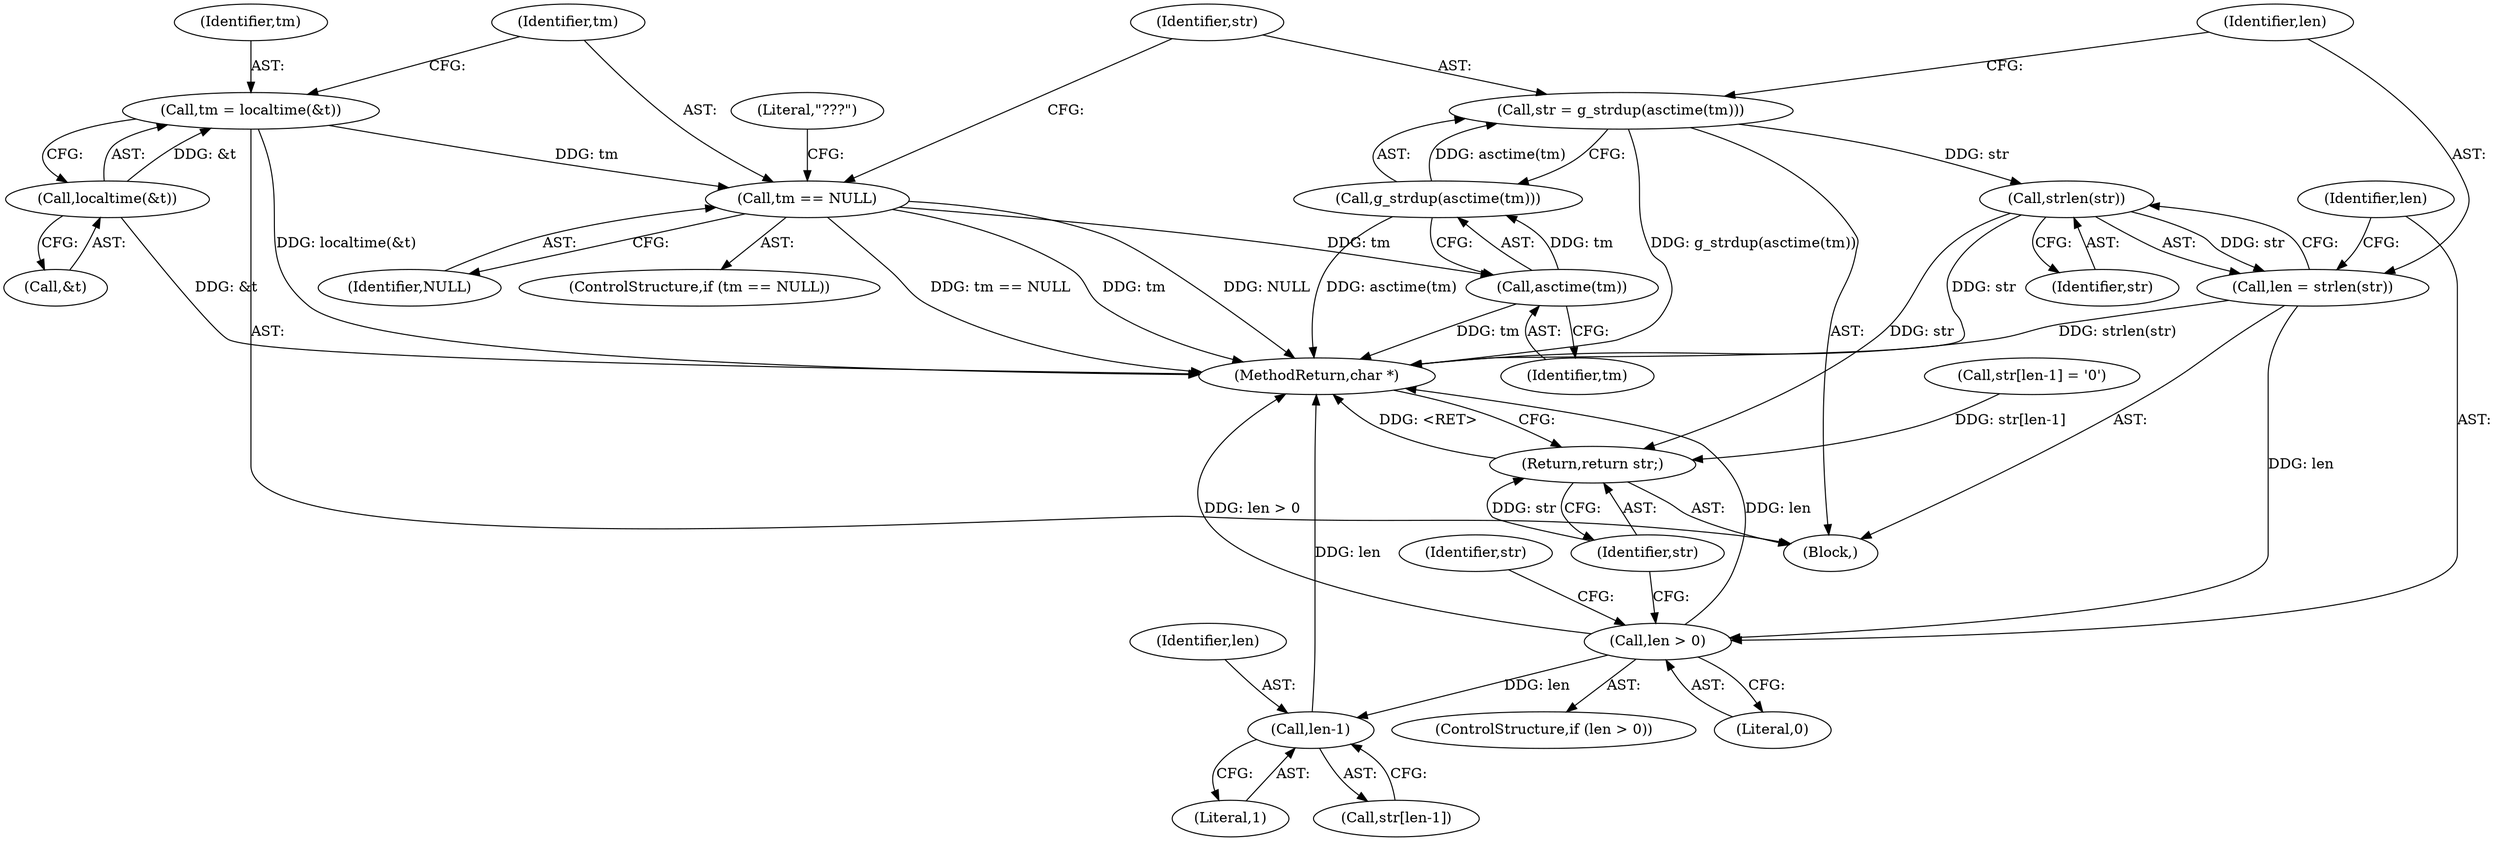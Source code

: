 digraph "0_irssi_5e26325317c72a04c1610ad952974e206384d291@API" {
"1000118" [label="(Call,str = g_strdup(asctime(tm)))"];
"1000120" [label="(Call,g_strdup(asctime(tm)))"];
"1000121" [label="(Call,asctime(tm))"];
"1000112" [label="(Call,tm == NULL)"];
"1000106" [label="(Call,tm = localtime(&t))"];
"1000108" [label="(Call,localtime(&t))"];
"1000125" [label="(Call,strlen(str))"];
"1000123" [label="(Call,len = strlen(str))"];
"1000128" [label="(Call,len > 0)"];
"1000134" [label="(Call,len-1)"];
"1000138" [label="(Return,return str;)"];
"1000113" [label="(Identifier,tm)"];
"1000106" [label="(Call,tm = localtime(&t))"];
"1000126" [label="(Identifier,str)"];
"1000108" [label="(Call,localtime(&t))"];
"1000122" [label="(Identifier,tm)"];
"1000123" [label="(Call,len = strlen(str))"];
"1000118" [label="(Call,str = g_strdup(asctime(tm)))"];
"1000138" [label="(Return,return str;)"];
"1000130" [label="(Literal,0)"];
"1000102" [label="(Block,)"];
"1000111" [label="(ControlStructure,if (tm == NULL))"];
"1000134" [label="(Call,len-1)"];
"1000140" [label="(MethodReturn,char *)"];
"1000135" [label="(Identifier,len)"];
"1000125" [label="(Call,strlen(str))"];
"1000107" [label="(Identifier,tm)"];
"1000121" [label="(Call,asctime(tm))"];
"1000133" [label="(Identifier,str)"];
"1000120" [label="(Call,g_strdup(asctime(tm)))"];
"1000114" [label="(Identifier,NULL)"];
"1000136" [label="(Literal,1)"];
"1000117" [label="(Literal,\"???\")"];
"1000139" [label="(Identifier,str)"];
"1000129" [label="(Identifier,len)"];
"1000119" [label="(Identifier,str)"];
"1000127" [label="(ControlStructure,if (len > 0))"];
"1000109" [label="(Call,&t)"];
"1000132" [label="(Call,str[len-1])"];
"1000128" [label="(Call,len > 0)"];
"1000131" [label="(Call,str[len-1] = '\0')"];
"1000112" [label="(Call,tm == NULL)"];
"1000124" [label="(Identifier,len)"];
"1000118" -> "1000102"  [label="AST: "];
"1000118" -> "1000120"  [label="CFG: "];
"1000119" -> "1000118"  [label="AST: "];
"1000120" -> "1000118"  [label="AST: "];
"1000124" -> "1000118"  [label="CFG: "];
"1000118" -> "1000140"  [label="DDG: g_strdup(asctime(tm))"];
"1000120" -> "1000118"  [label="DDG: asctime(tm)"];
"1000118" -> "1000125"  [label="DDG: str"];
"1000120" -> "1000121"  [label="CFG: "];
"1000121" -> "1000120"  [label="AST: "];
"1000120" -> "1000140"  [label="DDG: asctime(tm)"];
"1000121" -> "1000120"  [label="DDG: tm"];
"1000121" -> "1000122"  [label="CFG: "];
"1000122" -> "1000121"  [label="AST: "];
"1000121" -> "1000140"  [label="DDG: tm"];
"1000112" -> "1000121"  [label="DDG: tm"];
"1000112" -> "1000111"  [label="AST: "];
"1000112" -> "1000114"  [label="CFG: "];
"1000113" -> "1000112"  [label="AST: "];
"1000114" -> "1000112"  [label="AST: "];
"1000117" -> "1000112"  [label="CFG: "];
"1000119" -> "1000112"  [label="CFG: "];
"1000112" -> "1000140"  [label="DDG: NULL"];
"1000112" -> "1000140"  [label="DDG: tm == NULL"];
"1000112" -> "1000140"  [label="DDG: tm"];
"1000106" -> "1000112"  [label="DDG: tm"];
"1000106" -> "1000102"  [label="AST: "];
"1000106" -> "1000108"  [label="CFG: "];
"1000107" -> "1000106"  [label="AST: "];
"1000108" -> "1000106"  [label="AST: "];
"1000113" -> "1000106"  [label="CFG: "];
"1000106" -> "1000140"  [label="DDG: localtime(&t)"];
"1000108" -> "1000106"  [label="DDG: &t"];
"1000108" -> "1000109"  [label="CFG: "];
"1000109" -> "1000108"  [label="AST: "];
"1000108" -> "1000140"  [label="DDG: &t"];
"1000125" -> "1000123"  [label="AST: "];
"1000125" -> "1000126"  [label="CFG: "];
"1000126" -> "1000125"  [label="AST: "];
"1000123" -> "1000125"  [label="CFG: "];
"1000125" -> "1000140"  [label="DDG: str"];
"1000125" -> "1000123"  [label="DDG: str"];
"1000125" -> "1000138"  [label="DDG: str"];
"1000123" -> "1000102"  [label="AST: "];
"1000124" -> "1000123"  [label="AST: "];
"1000129" -> "1000123"  [label="CFG: "];
"1000123" -> "1000140"  [label="DDG: strlen(str)"];
"1000123" -> "1000128"  [label="DDG: len"];
"1000128" -> "1000127"  [label="AST: "];
"1000128" -> "1000130"  [label="CFG: "];
"1000129" -> "1000128"  [label="AST: "];
"1000130" -> "1000128"  [label="AST: "];
"1000133" -> "1000128"  [label="CFG: "];
"1000139" -> "1000128"  [label="CFG: "];
"1000128" -> "1000140"  [label="DDG: len > 0"];
"1000128" -> "1000140"  [label="DDG: len"];
"1000128" -> "1000134"  [label="DDG: len"];
"1000134" -> "1000132"  [label="AST: "];
"1000134" -> "1000136"  [label="CFG: "];
"1000135" -> "1000134"  [label="AST: "];
"1000136" -> "1000134"  [label="AST: "];
"1000132" -> "1000134"  [label="CFG: "];
"1000134" -> "1000140"  [label="DDG: len"];
"1000138" -> "1000102"  [label="AST: "];
"1000138" -> "1000139"  [label="CFG: "];
"1000139" -> "1000138"  [label="AST: "];
"1000140" -> "1000138"  [label="CFG: "];
"1000138" -> "1000140"  [label="DDG: <RET>"];
"1000139" -> "1000138"  [label="DDG: str"];
"1000131" -> "1000138"  [label="DDG: str[len-1]"];
}
